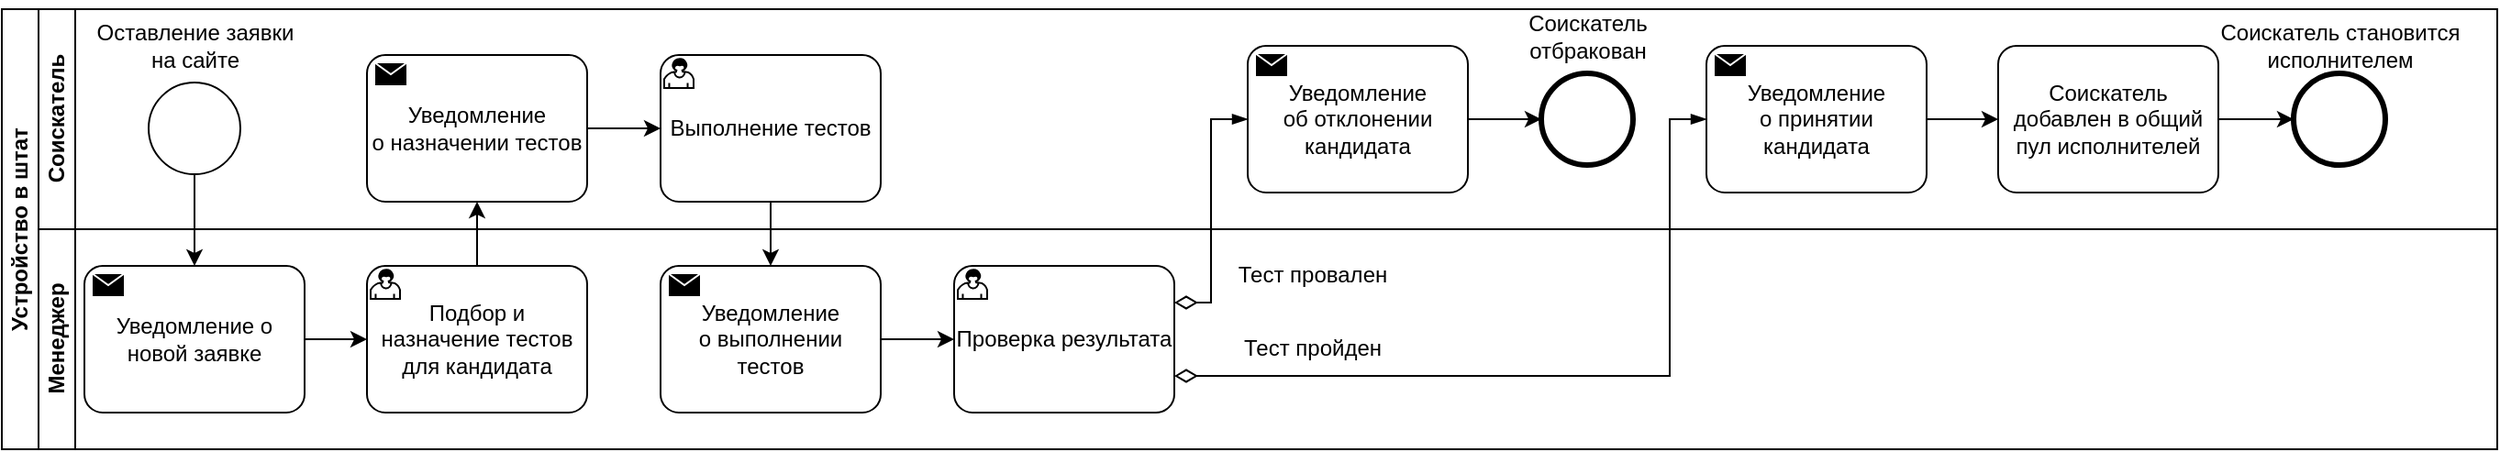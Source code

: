 <mxfile>
    <diagram id="VRIWvG7t2p2S4sPS8mSp" name="Page-1">
        <mxGraphModel dx="785" dy="-1956" grid="1" gridSize="10" guides="1" tooltips="1" connect="1" arrows="1" fold="1" page="1" pageScale="1" pageWidth="1169" pageHeight="827" math="0" shadow="0">
            <root>
                <mxCell id="0"/>
                <mxCell id="1" parent="0"/>
                <mxCell id="45" value="Устройство в штат" style="swimlane;html=1;childLayout=stackLayout;resizeParent=1;resizeParentMax=0;horizontal=0;startSize=20;horizontalStack=0;whiteSpace=wrap;" parent="1" vertex="1">
                    <mxGeometry x="80" y="2560" width="1360" height="240" as="geometry"/>
                </mxCell>
                <mxCell id="46" value="Соискатель" style="swimlane;html=1;startSize=20;horizontal=0;" parent="45" vertex="1">
                    <mxGeometry x="20" width="1340" height="120" as="geometry"/>
                </mxCell>
                <mxCell id="78" value="Оставление заявки&lt;br&gt;на сайте" style="text;html=1;align=center;verticalAlign=middle;resizable=0;points=[];autosize=1;strokeColor=none;fillColor=none;" parent="46" vertex="1">
                    <mxGeometry x="20" width="130" height="40" as="geometry"/>
                </mxCell>
                <mxCell id="135" value="" style="points=[[0.145,0.145,0],[0.5,0,0],[0.855,0.145,0],[1,0.5,0],[0.855,0.855,0],[0.5,1,0],[0.145,0.855,0],[0,0.5,0]];shape=mxgraph.bpmn.event;html=1;verticalLabelPosition=bottom;labelBackgroundColor=#ffffff;verticalAlign=top;align=center;perimeter=ellipsePerimeter;outlineConnect=0;aspect=fixed;outline=standard;symbol=general;strokeColor=default;" parent="46" vertex="1">
                    <mxGeometry x="60" y="40" width="50" height="50" as="geometry"/>
                </mxCell>
                <mxCell id="94" value="Выполнение тестов" style="points=[[0.25,0,0],[0.5,0,0],[0.75,0,0],[1,0.25,0],[1,0.5,0],[1,0.75,0],[0.75,1,0],[0.5,1,0],[0.25,1,0],[0,0.75,0],[0,0.5,0],[0,0.25,0]];shape=mxgraph.bpmn.task;whiteSpace=wrap;rectStyle=rounded;size=10;html=1;taskMarker=user;strokeColor=default;" parent="46" vertex="1">
                    <mxGeometry x="339" y="25" width="120" height="80" as="geometry"/>
                </mxCell>
                <mxCell id="145" value="" style="points=[[0.145,0.145,0],[0.5,0,0],[0.855,0.145,0],[1,0.5,0],[0.855,0.855,0],[0.5,1,0],[0.145,0.855,0],[0,0.5,0]];shape=mxgraph.bpmn.event;html=1;verticalLabelPosition=bottom;labelBackgroundColor=#ffffff;verticalAlign=top;align=center;perimeter=ellipsePerimeter;outlineConnect=0;aspect=fixed;outline=end;symbol=terminate2;strokeColor=default;" parent="46" vertex="1">
                    <mxGeometry x="819" y="35" width="50" height="50" as="geometry"/>
                </mxCell>
                <mxCell id="146" value="Соискатель&lt;br&gt;отбракован" style="text;html=1;align=center;verticalAlign=middle;resizable=0;points=[];autosize=1;strokeColor=none;fillColor=none;" parent="46" vertex="1">
                    <mxGeometry x="799" y="-5" width="90" height="40" as="geometry"/>
                </mxCell>
                <mxCell id="149" value="" style="edgeStyle=orthogonalEdgeStyle;rounded=0;jumpStyle=gap;html=1;" parent="46" source="147" target="148" edge="1">
                    <mxGeometry relative="1" as="geometry"/>
                </mxCell>
                <mxCell id="147" value="Соискатель добавлен в общий пул исполнителей" style="points=[[0.25,0,0],[0.5,0,0],[0.75,0,0],[1,0.25,0],[1,0.5,0],[1,0.75,0],[0.75,1,0],[0.5,1,0],[0.25,1,0],[0,0.75,0],[0,0.5,0],[0,0.25,0]];shape=mxgraph.bpmn.task;whiteSpace=wrap;rectStyle=rounded;size=10;html=1;taskMarker=abstract;strokeColor=default;" parent="46" vertex="1">
                    <mxGeometry x="1068" y="20" width="120" height="80" as="geometry"/>
                </mxCell>
                <mxCell id="148" value="" style="points=[[0.145,0.145,0],[0.5,0,0],[0.855,0.145,0],[1,0.5,0],[0.855,0.855,0],[0.5,1,0],[0.145,0.855,0],[0,0.5,0]];shape=mxgraph.bpmn.event;html=1;verticalLabelPosition=bottom;labelBackgroundColor=#ffffff;verticalAlign=top;align=center;perimeter=ellipsePerimeter;outlineConnect=0;aspect=fixed;outline=end;symbol=terminate2;strokeColor=default;" parent="46" vertex="1">
                    <mxGeometry x="1229" y="35" width="50" height="50" as="geometry"/>
                </mxCell>
                <mxCell id="150" value="Соискатель становится&lt;br&gt;исполнителем" style="text;html=1;align=center;verticalAlign=middle;resizable=0;points=[];autosize=1;strokeColor=none;fillColor=none;" parent="46" vertex="1">
                    <mxGeometry x="1174" width="160" height="40" as="geometry"/>
                </mxCell>
                <mxCell id="IVOCab5pVsxxlHQSK73W-284" value="Уведомление&lt;div&gt;о назначении тестов&lt;/div&gt;" style="points=[[0.25,0,0],[0.5,0,0],[0.75,0,0],[1,0.25,0],[1,0.5,0],[1,0.75,0],[0.75,1,0],[0.5,1,0],[0.25,1,0],[0,0.75,0],[0,0.5,0],[0,0.25,0]];shape=mxgraph.bpmn.task;whiteSpace=wrap;rectStyle=rounded;size=10;html=1;container=1;expand=0;collapsible=0;taskMarker=send;" parent="46" vertex="1">
                    <mxGeometry x="179" y="25" width="120" height="80" as="geometry"/>
                </mxCell>
                <mxCell id="IVOCab5pVsxxlHQSK73W-286" style="edgeStyle=orthogonalEdgeStyle;rounded=0;orthogonalLoop=1;jettySize=auto;html=1;entryX=0;entryY=0.5;entryDx=0;entryDy=0;entryPerimeter=0;" parent="46" source="IVOCab5pVsxxlHQSK73W-284" target="94" edge="1">
                    <mxGeometry relative="1" as="geometry"/>
                </mxCell>
                <mxCell id="IVOCab5pVsxxlHQSK73W-290" value="Уведомление&lt;div&gt;об отклонении кандидата&lt;/div&gt;" style="points=[[0.25,0,0],[0.5,0,0],[0.75,0,0],[1,0.25,0],[1,0.5,0],[1,0.75,0],[0.75,1,0],[0.5,1,0],[0.25,1,0],[0,0.75,0],[0,0.5,0],[0,0.25,0]];shape=mxgraph.bpmn.task;whiteSpace=wrap;rectStyle=rounded;size=10;html=1;container=1;expand=0;collapsible=0;taskMarker=send;" parent="46" vertex="1">
                    <mxGeometry x="659" y="20" width="120" height="80" as="geometry"/>
                </mxCell>
                <mxCell id="IVOCab5pVsxxlHQSK73W-293" style="edgeStyle=orthogonalEdgeStyle;rounded=0;orthogonalLoop=1;jettySize=auto;html=1;entryX=0;entryY=0.5;entryDx=0;entryDy=0;entryPerimeter=0;" parent="46" source="IVOCab5pVsxxlHQSK73W-290" target="145" edge="1">
                    <mxGeometry relative="1" as="geometry"/>
                </mxCell>
                <mxCell id="IVOCab5pVsxxlHQSK73W-294" value="Уведомление&lt;div&gt;о принятии кандидата&lt;/div&gt;" style="points=[[0.25,0,0],[0.5,0,0],[0.75,0,0],[1,0.25,0],[1,0.5,0],[1,0.75,0],[0.75,1,0],[0.5,1,0],[0.25,1,0],[0,0.75,0],[0,0.5,0],[0,0.25,0]];shape=mxgraph.bpmn.task;whiteSpace=wrap;rectStyle=rounded;size=10;html=1;container=1;expand=0;collapsible=0;taskMarker=send;" parent="46" vertex="1">
                    <mxGeometry x="909" y="20" width="120" height="80" as="geometry"/>
                </mxCell>
                <mxCell id="IVOCab5pVsxxlHQSK73W-296" style="edgeStyle=orthogonalEdgeStyle;rounded=0;orthogonalLoop=1;jettySize=auto;html=1;entryX=0;entryY=0.5;entryDx=0;entryDy=0;entryPerimeter=0;" parent="46" source="IVOCab5pVsxxlHQSK73W-294" target="147" edge="1">
                    <mxGeometry relative="1" as="geometry"/>
                </mxCell>
                <mxCell id="47" value="Менеджер" style="swimlane;html=1;startSize=20;horizontal=0;" parent="45" vertex="1">
                    <mxGeometry x="20" y="120" width="1340" height="120" as="geometry"/>
                </mxCell>
                <mxCell id="93" value="Подбор и назначение тестов&lt;br style=&quot;border-color: var(--border-color);&quot;&gt;для кандидата" style="points=[[0.25,0,0],[0.5,0,0],[0.75,0,0],[1,0.25,0],[1,0.5,0],[1,0.75,0],[0.75,1,0],[0.5,1,0],[0.25,1,0],[0,0.75,0],[0,0.5,0],[0,0.25,0]];shape=mxgraph.bpmn.task;whiteSpace=wrap;rectStyle=rounded;size=10;html=1;taskMarker=user;strokeColor=default;" parent="47" vertex="1">
                    <mxGeometry x="179" y="20" width="120" height="80" as="geometry"/>
                </mxCell>
                <mxCell id="95" value="Проверка результата" style="points=[[0.25,0,0],[0.5,0,0],[0.75,0,0],[1,0.25,0],[1,0.5,0],[1,0.75,0],[0.75,1,0],[0.5,1,0],[0.25,1,0],[0,0.75,0],[0,0.5,0],[0,0.25,0]];shape=mxgraph.bpmn.task;whiteSpace=wrap;rectStyle=rounded;size=10;html=1;taskMarker=user;strokeColor=default;" parent="47" vertex="1">
                    <mxGeometry x="499" y="20" width="120" height="80" as="geometry"/>
                </mxCell>
                <mxCell id="142" value="Тест провален" style="text;html=1;align=center;verticalAlign=middle;resizable=0;points=[];autosize=1;strokeColor=none;fillColor=none;" parent="47" vertex="1">
                    <mxGeometry x="639" y="10" width="110" height="30" as="geometry"/>
                </mxCell>
                <mxCell id="IVOCab5pVsxxlHQSK73W-283" value="" style="edgeStyle=orthogonalEdgeStyle;rounded=0;orthogonalLoop=1;jettySize=auto;html=1;" parent="47" source="IVOCab5pVsxxlHQSK73W-281" target="93" edge="1">
                    <mxGeometry relative="1" as="geometry"/>
                </mxCell>
                <mxCell id="IVOCab5pVsxxlHQSK73W-281" value="Уведомление о новой заявке" style="points=[[0.25,0,0],[0.5,0,0],[0.75,0,0],[1,0.25,0],[1,0.5,0],[1,0.75,0],[0.75,1,0],[0.5,1,0],[0.25,1,0],[0,0.75,0],[0,0.5,0],[0,0.25,0]];shape=mxgraph.bpmn.task;whiteSpace=wrap;rectStyle=rounded;size=10;html=1;container=1;expand=0;collapsible=0;taskMarker=send;" parent="47" vertex="1">
                    <mxGeometry x="25" y="20" width="120" height="80" as="geometry"/>
                </mxCell>
                <mxCell id="IVOCab5pVsxxlHQSK73W-287" value="Уведомление&lt;div&gt;о выполнении тестов&lt;/div&gt;" style="points=[[0.25,0,0],[0.5,0,0],[0.75,0,0],[1,0.25,0],[1,0.5,0],[1,0.75,0],[0.75,1,0],[0.5,1,0],[0.25,1,0],[0,0.75,0],[0,0.5,0],[0,0.25,0]];shape=mxgraph.bpmn.task;whiteSpace=wrap;rectStyle=rounded;size=10;html=1;container=1;expand=0;collapsible=0;taskMarker=send;" parent="47" vertex="1">
                    <mxGeometry x="339" y="20" width="120" height="80" as="geometry"/>
                </mxCell>
                <mxCell id="IVOCab5pVsxxlHQSK73W-289" style="edgeStyle=orthogonalEdgeStyle;rounded=0;orthogonalLoop=1;jettySize=auto;html=1;entryX=0;entryY=0.5;entryDx=0;entryDy=0;entryPerimeter=0;" parent="47" source="IVOCab5pVsxxlHQSK73W-287" target="95" edge="1">
                    <mxGeometry relative="1" as="geometry"/>
                </mxCell>
                <mxCell id="144" value="Тест пройден" style="text;html=1;align=center;verticalAlign=middle;resizable=0;points=[];autosize=1;strokeColor=none;fillColor=none;" parent="47" vertex="1">
                    <mxGeometry x="644" y="50" width="100" height="30" as="geometry"/>
                </mxCell>
                <mxCell id="141" value="" style="edgeStyle=elbowEdgeStyle;fontSize=12;html=1;endArrow=blockThin;endFill=1;startArrow=diamondThin;startFill=0;endSize=6;startSize=10;rounded=0;jumpStyle=gap;exitX=1;exitY=0.25;exitDx=0;exitDy=0;exitPerimeter=0;entryX=0;entryY=0.5;entryDx=0;entryDy=0;entryPerimeter=0;" parent="45" source="95" target="IVOCab5pVsxxlHQSK73W-290" edge="1">
                    <mxGeometry width="160" relative="1" as="geometry">
                        <mxPoint x="599" y="140" as="sourcePoint"/>
                        <mxPoint x="839" y="90" as="targetPoint"/>
                        <Array as="points">
                            <mxPoint x="659" y="110"/>
                        </Array>
                    </mxGeometry>
                </mxCell>
                <mxCell id="143" value="" style="edgeStyle=elbowEdgeStyle;fontSize=12;html=1;endArrow=blockThin;endFill=1;startArrow=diamondThin;startFill=0;endSize=6;startSize=10;rounded=0;jumpStyle=gap;entryX=0;entryY=0.5;entryDx=0;entryDy=0;entryPerimeter=0;exitX=1;exitY=0.75;exitDx=0;exitDy=0;exitPerimeter=0;" parent="45" source="95" target="IVOCab5pVsxxlHQSK73W-294" edge="1">
                    <mxGeometry width="160" relative="1" as="geometry">
                        <mxPoint x="569" y="220" as="sourcePoint"/>
                        <mxPoint x="610" y="200" as="targetPoint"/>
                        <Array as="points">
                            <mxPoint x="909" y="120"/>
                        </Array>
                    </mxGeometry>
                </mxCell>
                <mxCell id="IVOCab5pVsxxlHQSK73W-282" style="edgeStyle=orthogonalEdgeStyle;rounded=0;orthogonalLoop=1;jettySize=auto;html=1;entryX=0.5;entryY=0;entryDx=0;entryDy=0;entryPerimeter=0;" parent="45" source="135" target="IVOCab5pVsxxlHQSK73W-281" edge="1">
                    <mxGeometry relative="1" as="geometry"/>
                </mxCell>
                <mxCell id="IVOCab5pVsxxlHQSK73W-285" style="edgeStyle=orthogonalEdgeStyle;rounded=0;orthogonalLoop=1;jettySize=auto;html=1;entryX=0.5;entryY=1;entryDx=0;entryDy=0;entryPerimeter=0;" parent="45" source="93" target="IVOCab5pVsxxlHQSK73W-284" edge="1">
                    <mxGeometry relative="1" as="geometry"/>
                </mxCell>
                <mxCell id="IVOCab5pVsxxlHQSK73W-297" style="edgeStyle=orthogonalEdgeStyle;rounded=0;orthogonalLoop=1;jettySize=auto;html=1;entryX=0.5;entryY=0;entryDx=0;entryDy=0;entryPerimeter=0;" parent="45" source="94" target="IVOCab5pVsxxlHQSK73W-287" edge="1">
                    <mxGeometry relative="1" as="geometry"/>
                </mxCell>
            </root>
        </mxGraphModel>
    </diagram>
</mxfile>